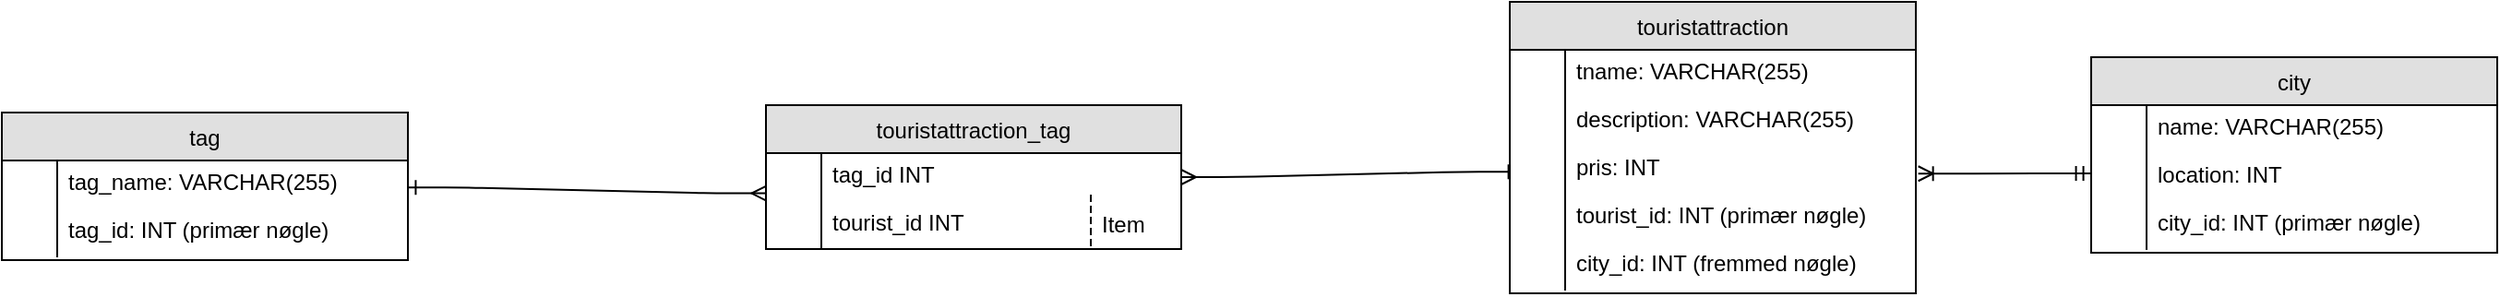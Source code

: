 <mxfile version="24.7.17">
  <diagram id="XvOCvcdgLnaaEPPs9Cq9" name="Side-1">
    <mxGraphModel grid="0" page="0" gridSize="10" guides="0" tooltips="1" connect="0" arrows="1" fold="1" pageScale="1" pageWidth="827" pageHeight="1169" background="#ffffff" math="0" shadow="0">
      <root>
        <mxCell id="0" />
        <mxCell id="1" parent="0" />
        <mxCell id="115" style="edgeStyle=entityRelationEdgeStyle;html=1;startArrow=ERmany;startFill=0;endArrow=ERone;endFill=0;jettySize=auto;orthogonalLoop=1;rounded=1;entryX=0.015;entryY=0.544;entryDx=0;entryDy=0;entryPerimeter=0;" edge="1" parent="1" source="100" target="2UFrwbSW_omafK2SVNSM-120">
          <mxGeometry relative="1" as="geometry">
            <mxPoint x="270" y="60" as="targetPoint" />
          </mxGeometry>
        </mxCell>
        <mxCell id="100" value="touristattraction_tag" style="swimlane;fontStyle=0;childLayout=stackLayout;horizontal=1;startSize=26;fillColor=#e0e0e0;horizontalStack=0;resizeParent=1;resizeLast=0;collapsible=1;marginBottom=0;swimlaneFillColor=#ffffff;align=center;" vertex="1" parent="1">
          <mxGeometry x="180" y="282" width="225" height="78" as="geometry" />
        </mxCell>
        <mxCell id="101" value="tag_id INT" style="shape=partialRectangle;top=0;left=0;right=0;bottom=0;align=left;verticalAlign=top;spacingTop=-2;fillColor=none;spacingLeft=34;spacingRight=4;overflow=hidden;rotatable=0;points=[[0,0.5],[1,0.5]];portConstraint=eastwest;dropTarget=0;" vertex="1" parent="100">
          <mxGeometry y="26" width="225" height="26" as="geometry" />
        </mxCell>
        <mxCell id="102" value="" style="shape=partialRectangle;top=0;left=0;bottom=0;fillColor=none;align=left;verticalAlign=middle;spacingLeft=4;spacingRight=4;overflow=hidden;rotatable=0;points=[];portConstraint=eastwest;part=1;" vertex="1" connectable="0" parent="101">
          <mxGeometry width="30" height="26" as="geometry" />
        </mxCell>
        <mxCell id="103" value="tourist_id INT" style="shape=partialRectangle;top=0;left=0;right=0;bottom=0;align=left;verticalAlign=top;spacingTop=-2;fillColor=none;spacingLeft=34;spacingRight=4;overflow=hidden;rotatable=0;points=[[0,0.5],[1,0.5]];portConstraint=eastwest;dropTarget=0;" vertex="1" parent="100">
          <mxGeometry y="52" width="225" height="26" as="geometry" />
        </mxCell>
        <mxCell id="104" value="" style="shape=partialRectangle;top=0;left=0;bottom=0;fillColor=none;align=left;verticalAlign=middle;spacingLeft=4;spacingRight=4;overflow=hidden;rotatable=0;points=[];portConstraint=eastwest;part=1;" vertex="1" connectable="0" parent="103">
          <mxGeometry width="30" height="26" as="geometry" />
        </mxCell>
        <mxCell id="2UFrwbSW_omafK2SVNSM-115" value="touristattraction" style="swimlane;fontStyle=0;childLayout=stackLayout;horizontal=1;startSize=26;fillColor=#e0e0e0;horizontalStack=0;resizeParent=1;resizeLast=0;collapsible=1;marginBottom=0;swimlaneFillColor=#ffffff;align=center;" vertex="1" parent="1">
          <mxGeometry x="583" y="226" width="220" height="158" as="geometry" />
        </mxCell>
        <mxCell id="2UFrwbSW_omafK2SVNSM-116" value="tname: VARCHAR(255)" style="shape=partialRectangle;top=0;left=0;right=0;bottom=0;align=left;verticalAlign=top;spacingTop=-2;fillColor=none;spacingLeft=34;spacingRight=4;overflow=hidden;rotatable=0;points=[[0,0.5],[1,0.5]];portConstraint=eastwest;dropTarget=0;" vertex="1" parent="2UFrwbSW_omafK2SVNSM-115">
          <mxGeometry y="26" width="220" height="26" as="geometry" />
        </mxCell>
        <mxCell id="2UFrwbSW_omafK2SVNSM-117" value="" style="shape=partialRectangle;top=0;left=0;bottom=0;fillColor=none;align=left;verticalAlign=middle;spacingLeft=4;spacingRight=4;overflow=hidden;rotatable=0;points=[];portConstraint=eastwest;part=1;" vertex="1" connectable="0" parent="2UFrwbSW_omafK2SVNSM-116">
          <mxGeometry width="30" height="26" as="geometry" />
        </mxCell>
        <mxCell id="2UFrwbSW_omafK2SVNSM-118" value="description: VARCHAR(255)" style="shape=partialRectangle;top=0;left=0;right=0;bottom=0;align=left;verticalAlign=top;spacingTop=-2;fillColor=none;spacingLeft=34;spacingRight=4;overflow=hidden;rotatable=0;points=[[0,0.5],[1,0.5]];portConstraint=eastwest;dropTarget=0;" vertex="1" parent="2UFrwbSW_omafK2SVNSM-115">
          <mxGeometry y="52" width="220" height="26" as="geometry" />
        </mxCell>
        <mxCell id="2UFrwbSW_omafK2SVNSM-119" value="" style="shape=partialRectangle;top=0;left=0;bottom=0;fillColor=none;align=left;verticalAlign=middle;spacingLeft=4;spacingRight=4;overflow=hidden;rotatable=0;points=[];portConstraint=eastwest;part=1;" vertex="1" connectable="0" parent="2UFrwbSW_omafK2SVNSM-118">
          <mxGeometry width="30" height="26" as="geometry" />
        </mxCell>
        <mxCell id="2UFrwbSW_omafK2SVNSM-120" value="pris: INT" style="shape=partialRectangle;top=0;left=0;right=0;bottom=0;align=left;verticalAlign=top;spacingTop=-2;fillColor=none;spacingLeft=34;spacingRight=4;overflow=hidden;rotatable=0;points=[[0,0.5],[1,0.5]];portConstraint=eastwest;dropTarget=0;" vertex="1" parent="2UFrwbSW_omafK2SVNSM-115">
          <mxGeometry y="78" width="220" height="26" as="geometry" />
        </mxCell>
        <mxCell id="2UFrwbSW_omafK2SVNSM-121" value="" style="shape=partialRectangle;top=0;left=0;bottom=0;fillColor=none;align=left;verticalAlign=middle;spacingLeft=4;spacingRight=4;overflow=hidden;rotatable=0;points=[];portConstraint=eastwest;part=1;" vertex="1" connectable="0" parent="2UFrwbSW_omafK2SVNSM-120">
          <mxGeometry width="30" height="26" as="geometry" />
        </mxCell>
        <mxCell id="2UFrwbSW_omafK2SVNSM-122" value="tourist_id: INT (primær nøgle)" style="shape=partialRectangle;top=0;left=0;right=0;bottom=0;align=left;verticalAlign=top;spacingTop=-2;fillColor=none;spacingLeft=34;spacingRight=4;overflow=hidden;rotatable=0;points=[[0,0.5],[1,0.5]];portConstraint=eastwest;dropTarget=0;" vertex="1" parent="2UFrwbSW_omafK2SVNSM-115">
          <mxGeometry y="104" width="220" height="26" as="geometry" />
        </mxCell>
        <mxCell id="2UFrwbSW_omafK2SVNSM-123" value="" style="shape=partialRectangle;top=0;left=0;bottom=0;fillColor=none;align=left;verticalAlign=middle;spacingLeft=4;spacingRight=4;overflow=hidden;rotatable=0;points=[];portConstraint=eastwest;part=1;" vertex="1" connectable="0" parent="2UFrwbSW_omafK2SVNSM-122">
          <mxGeometry width="30" height="26" as="geometry" />
        </mxCell>
        <mxCell id="2UFrwbSW_omafK2SVNSM-124" value="city_id: INT (fremmed nøgle)" style="shape=partialRectangle;top=0;left=0;right=0;bottom=0;align=left;verticalAlign=top;spacingTop=-2;fillColor=none;spacingLeft=34;spacingRight=4;overflow=hidden;rotatable=0;points=[[0,0.5],[1,0.5]];portConstraint=eastwest;dropTarget=0;" vertex="1" parent="2UFrwbSW_omafK2SVNSM-115">
          <mxGeometry y="130" width="220" height="26" as="geometry" />
        </mxCell>
        <mxCell id="2UFrwbSW_omafK2SVNSM-125" value="" style="shape=partialRectangle;top=0;left=0;bottom=0;fillColor=none;align=left;verticalAlign=middle;spacingLeft=4;spacingRight=4;overflow=hidden;rotatable=0;points=[];portConstraint=eastwest;part=1;" vertex="1" connectable="0" parent="2UFrwbSW_omafK2SVNSM-124">
          <mxGeometry width="30" height="26" as="geometry" />
        </mxCell>
        <mxCell id="2UFrwbSW_omafK2SVNSM-130" value="city" style="swimlane;fontStyle=0;childLayout=stackLayout;horizontal=1;startSize=26;fillColor=#e0e0e0;horizontalStack=0;resizeParent=1;resizeLast=0;collapsible=1;marginBottom=0;swimlaneFillColor=#ffffff;align=center;" vertex="1" parent="1">
          <mxGeometry x="898" y="256" width="220" height="106" as="geometry" />
        </mxCell>
        <mxCell id="2UFrwbSW_omafK2SVNSM-131" value="name: VARCHAR(255)" style="shape=partialRectangle;top=0;left=0;right=0;bottom=0;align=left;verticalAlign=top;spacingTop=-2;fillColor=none;spacingLeft=34;spacingRight=4;overflow=hidden;rotatable=0;points=[[0,0.5],[1,0.5]];portConstraint=eastwest;dropTarget=0;" vertex="1" parent="2UFrwbSW_omafK2SVNSM-130">
          <mxGeometry y="26" width="220" height="26" as="geometry" />
        </mxCell>
        <mxCell id="2UFrwbSW_omafK2SVNSM-132" value="" style="shape=partialRectangle;top=0;left=0;bottom=0;fillColor=none;align=left;verticalAlign=middle;spacingLeft=4;spacingRight=4;overflow=hidden;rotatable=0;points=[];portConstraint=eastwest;part=1;" vertex="1" connectable="0" parent="2UFrwbSW_omafK2SVNSM-131">
          <mxGeometry width="30" height="26" as="geometry" />
        </mxCell>
        <mxCell id="2UFrwbSW_omafK2SVNSM-133" value="location: INT" style="shape=partialRectangle;top=0;left=0;right=0;bottom=0;align=left;verticalAlign=top;spacingTop=-2;fillColor=none;spacingLeft=34;spacingRight=4;overflow=hidden;rotatable=0;points=[[0,0.5],[1,0.5]];portConstraint=eastwest;dropTarget=0;" vertex="1" parent="2UFrwbSW_omafK2SVNSM-130">
          <mxGeometry y="52" width="220" height="26" as="geometry" />
        </mxCell>
        <mxCell id="2UFrwbSW_omafK2SVNSM-134" value="" style="shape=partialRectangle;top=0;left=0;bottom=0;fillColor=none;align=left;verticalAlign=middle;spacingLeft=4;spacingRight=4;overflow=hidden;rotatable=0;points=[];portConstraint=eastwest;part=1;" vertex="1" connectable="0" parent="2UFrwbSW_omafK2SVNSM-133">
          <mxGeometry width="30" height="26" as="geometry" />
        </mxCell>
        <mxCell id="2UFrwbSW_omafK2SVNSM-135" value="city_id: INT (primær nøgle)" style="shape=partialRectangle;top=0;left=0;right=0;bottom=0;align=left;verticalAlign=top;spacingTop=-2;fillColor=none;spacingLeft=34;spacingRight=4;overflow=hidden;rotatable=0;points=[[0,0.5],[1,0.5]];portConstraint=eastwest;dropTarget=0;" vertex="1" parent="2UFrwbSW_omafK2SVNSM-130">
          <mxGeometry y="78" width="220" height="26" as="geometry" />
        </mxCell>
        <mxCell id="2UFrwbSW_omafK2SVNSM-136" value="" style="shape=partialRectangle;top=0;left=0;bottom=0;fillColor=none;align=left;verticalAlign=middle;spacingLeft=4;spacingRight=4;overflow=hidden;rotatable=0;points=[];portConstraint=eastwest;part=1;" vertex="1" connectable="0" parent="2UFrwbSW_omafK2SVNSM-135">
          <mxGeometry width="30" height="26" as="geometry" />
        </mxCell>
        <mxCell id="2UFrwbSW_omafK2SVNSM-141" value="tag" style="swimlane;fontStyle=0;childLayout=stackLayout;horizontal=1;startSize=26;fillColor=#e0e0e0;horizontalStack=0;resizeParent=1;resizeLast=0;collapsible=1;marginBottom=0;swimlaneFillColor=#ffffff;align=center;" vertex="1" parent="1">
          <mxGeometry x="-234" y="286" width="220" height="80" as="geometry" />
        </mxCell>
        <mxCell id="2UFrwbSW_omafK2SVNSM-142" value="tag_name: VARCHAR(255)" style="shape=partialRectangle;top=0;left=0;right=0;bottom=0;align=left;verticalAlign=top;spacingTop=-2;fillColor=none;spacingLeft=34;spacingRight=4;overflow=hidden;rotatable=0;points=[[0,0.5],[1,0.5]];portConstraint=eastwest;dropTarget=0;" vertex="1" parent="2UFrwbSW_omafK2SVNSM-141">
          <mxGeometry y="26" width="220" height="26" as="geometry" />
        </mxCell>
        <mxCell id="2UFrwbSW_omafK2SVNSM-143" value="" style="shape=partialRectangle;top=0;left=0;bottom=0;fillColor=none;align=left;verticalAlign=middle;spacingLeft=4;spacingRight=4;overflow=hidden;rotatable=0;points=[];portConstraint=eastwest;part=1;" vertex="1" connectable="0" parent="2UFrwbSW_omafK2SVNSM-142">
          <mxGeometry width="30" height="26" as="geometry" />
        </mxCell>
        <mxCell id="2UFrwbSW_omafK2SVNSM-144" value="tag_id: INT (primær nøgle)" style="shape=partialRectangle;top=0;left=0;right=0;bottom=0;align=left;verticalAlign=top;spacingTop=-2;fillColor=none;spacingLeft=34;spacingRight=4;overflow=hidden;rotatable=0;points=[[0,0.5],[1,0.5]];portConstraint=eastwest;dropTarget=0;" vertex="1" parent="2UFrwbSW_omafK2SVNSM-141">
          <mxGeometry y="52" width="220" height="26" as="geometry" />
        </mxCell>
        <mxCell id="2UFrwbSW_omafK2SVNSM-145" value="" style="shape=partialRectangle;top=0;left=0;bottom=0;fillColor=none;align=left;verticalAlign=middle;spacingLeft=4;spacingRight=4;overflow=hidden;rotatable=0;points=[];portConstraint=eastwest;part=1;" vertex="1" connectable="0" parent="2UFrwbSW_omafK2SVNSM-144">
          <mxGeometry width="30" height="26" as="geometry" />
        </mxCell>
        <mxCell id="2UFrwbSW_omafK2SVNSM-148" style="edgeStyle=entityRelationEdgeStyle;html=1;startArrow=ERmany;startFill=0;endArrow=ERone;endFill=0;jettySize=auto;orthogonalLoop=1;rounded=1;entryX=1.001;entryY=0.562;entryDx=0;entryDy=0;entryPerimeter=0;exitX=0.001;exitY=0.838;exitDx=0;exitDy=0;exitPerimeter=0;" edge="1" parent="1" source="101" target="2UFrwbSW_omafK2SVNSM-142">
          <mxGeometry relative="1" as="geometry">
            <mxPoint x="435" y="242" as="sourcePoint" />
            <mxPoint x="751" y="281" as="targetPoint" />
          </mxGeometry>
        </mxCell>
        <mxCell id="2UFrwbSW_omafK2SVNSM-172" value="Item" style="shape=partialRectangle;fillColor=none;align=left;verticalAlign=middle;strokeColor=none;spacingLeft=34;rotatable=0;points=[[0,0.5],[1,0.5]];portConstraint=eastwest;dropTarget=0;" vertex="1" parent="1">
          <mxGeometry x="326" y="331" width="90" height="30" as="geometry" />
        </mxCell>
        <mxCell id="2UFrwbSW_omafK2SVNSM-173" value="" style="shape=partialRectangle;top=0;left=0;bottom=0;fillColor=none;stokeWidth=1;dashed=1;align=left;verticalAlign=middle;spacingLeft=4;spacingRight=4;overflow=hidden;rotatable=0;points=[];portConstraint=eastwest;part=1;" vertex="1" connectable="0" parent="2UFrwbSW_omafK2SVNSM-172">
          <mxGeometry width="30" height="30" as="geometry" />
        </mxCell>
        <mxCell id="LCny3VJCwJV4-U89YHmX-116" value="" style="edgeStyle=entityRelationEdgeStyle;fontSize=12;html=1;endArrow=ERoneToMany;startArrow=ERmandOne;rounded=0;exitX=-0.001;exitY=0.421;exitDx=0;exitDy=0;exitPerimeter=0;entryX=1.006;entryY=0.582;entryDx=0;entryDy=0;entryPerimeter=0;" edge="1" parent="1" source="2UFrwbSW_omafK2SVNSM-133" target="2UFrwbSW_omafK2SVNSM-120">
          <mxGeometry width="100" height="100" relative="1" as="geometry">
            <mxPoint x="1028.5" y="481.378" as="sourcePoint" />
            <mxPoint x="742" y="291" as="targetPoint" />
          </mxGeometry>
        </mxCell>
      </root>
    </mxGraphModel>
  </diagram>
</mxfile>
